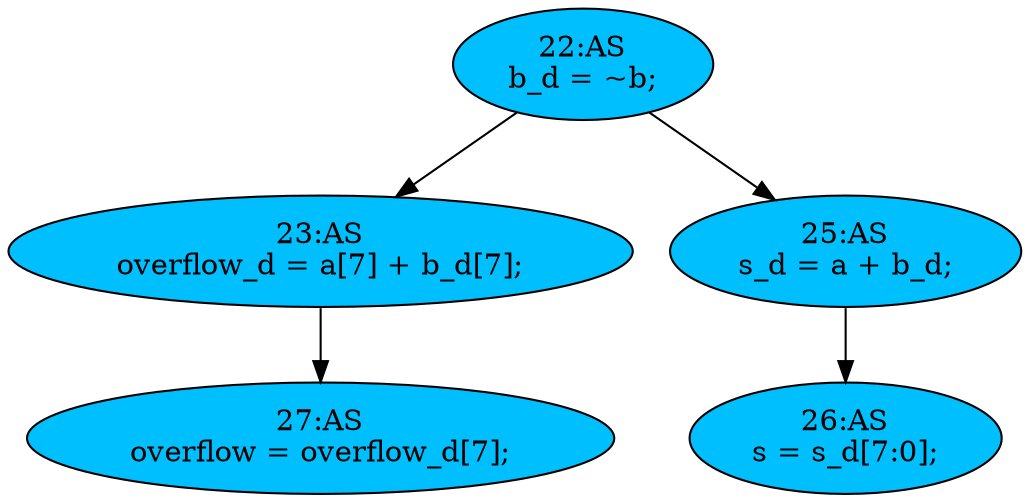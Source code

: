 strict digraph "compose( ,  )" {
	node [label="\N"];
	"27:AS"	[ast="<pyverilog.vparser.ast.Assign object at 0x7f38b9aa41d0>",
		def_var="['overflow']",
		fillcolor=deepskyblue,
		label="27:AS
overflow = overflow_d[7];",
		statements="[]",
		style=filled,
		typ=Assign,
		use_var="['overflow_d']"];
	"23:AS"	[ast="<pyverilog.vparser.ast.Assign object at 0x7f38b63f2290>",
		def_var="['overflow_d']",
		fillcolor=deepskyblue,
		label="23:AS
overflow_d = a[7] + b_d[7];",
		statements="[]",
		style=filled,
		typ=Assign,
		use_var="['a', 'b_d']"];
	"23:AS" -> "27:AS";
	"26:AS"	[ast="<pyverilog.vparser.ast.Assign object at 0x7f38b63e7490>",
		def_var="['s']",
		fillcolor=deepskyblue,
		label="26:AS
s = s_d[7:0];",
		statements="[]",
		style=filled,
		typ=Assign,
		use_var="['s_d']"];
	"25:AS"	[ast="<pyverilog.vparser.ast.Assign object at 0x7f38b63e7690>",
		def_var="['s_d']",
		fillcolor=deepskyblue,
		label="25:AS
s_d = a + b_d;",
		statements="[]",
		style=filled,
		typ=Assign,
		use_var="['a', 'b_d']"];
	"25:AS" -> "26:AS";
	"22:AS"	[ast="<pyverilog.vparser.ast.Assign object at 0x7f38b638eed0>",
		def_var="['b_d']",
		fillcolor=deepskyblue,
		label="22:AS
b_d = ~b;",
		statements="[]",
		style=filled,
		typ=Assign,
		use_var="['b']"];
	"22:AS" -> "23:AS";
	"22:AS" -> "25:AS";
}
